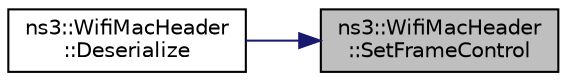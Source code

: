 digraph "ns3::WifiMacHeader::SetFrameControl"
{
 // LATEX_PDF_SIZE
  edge [fontname="Helvetica",fontsize="10",labelfontname="Helvetica",labelfontsize="10"];
  node [fontname="Helvetica",fontsize="10",shape=record];
  rankdir="RL";
  Node1 [label="ns3::WifiMacHeader\l::SetFrameControl",height=0.2,width=0.4,color="black", fillcolor="grey75", style="filled", fontcolor="black",tooltip="Set the Frame Control field with the given raw value."];
  Node1 -> Node2 [dir="back",color="midnightblue",fontsize="10",style="solid",fontname="Helvetica"];
  Node2 [label="ns3::WifiMacHeader\l::Deserialize",height=0.2,width=0.4,color="black", fillcolor="white", style="filled",URL="$classns3_1_1_wifi_mac_header.html#a90d4600f2911842469f6dad74cbd17e0",tooltip=" "];
}
